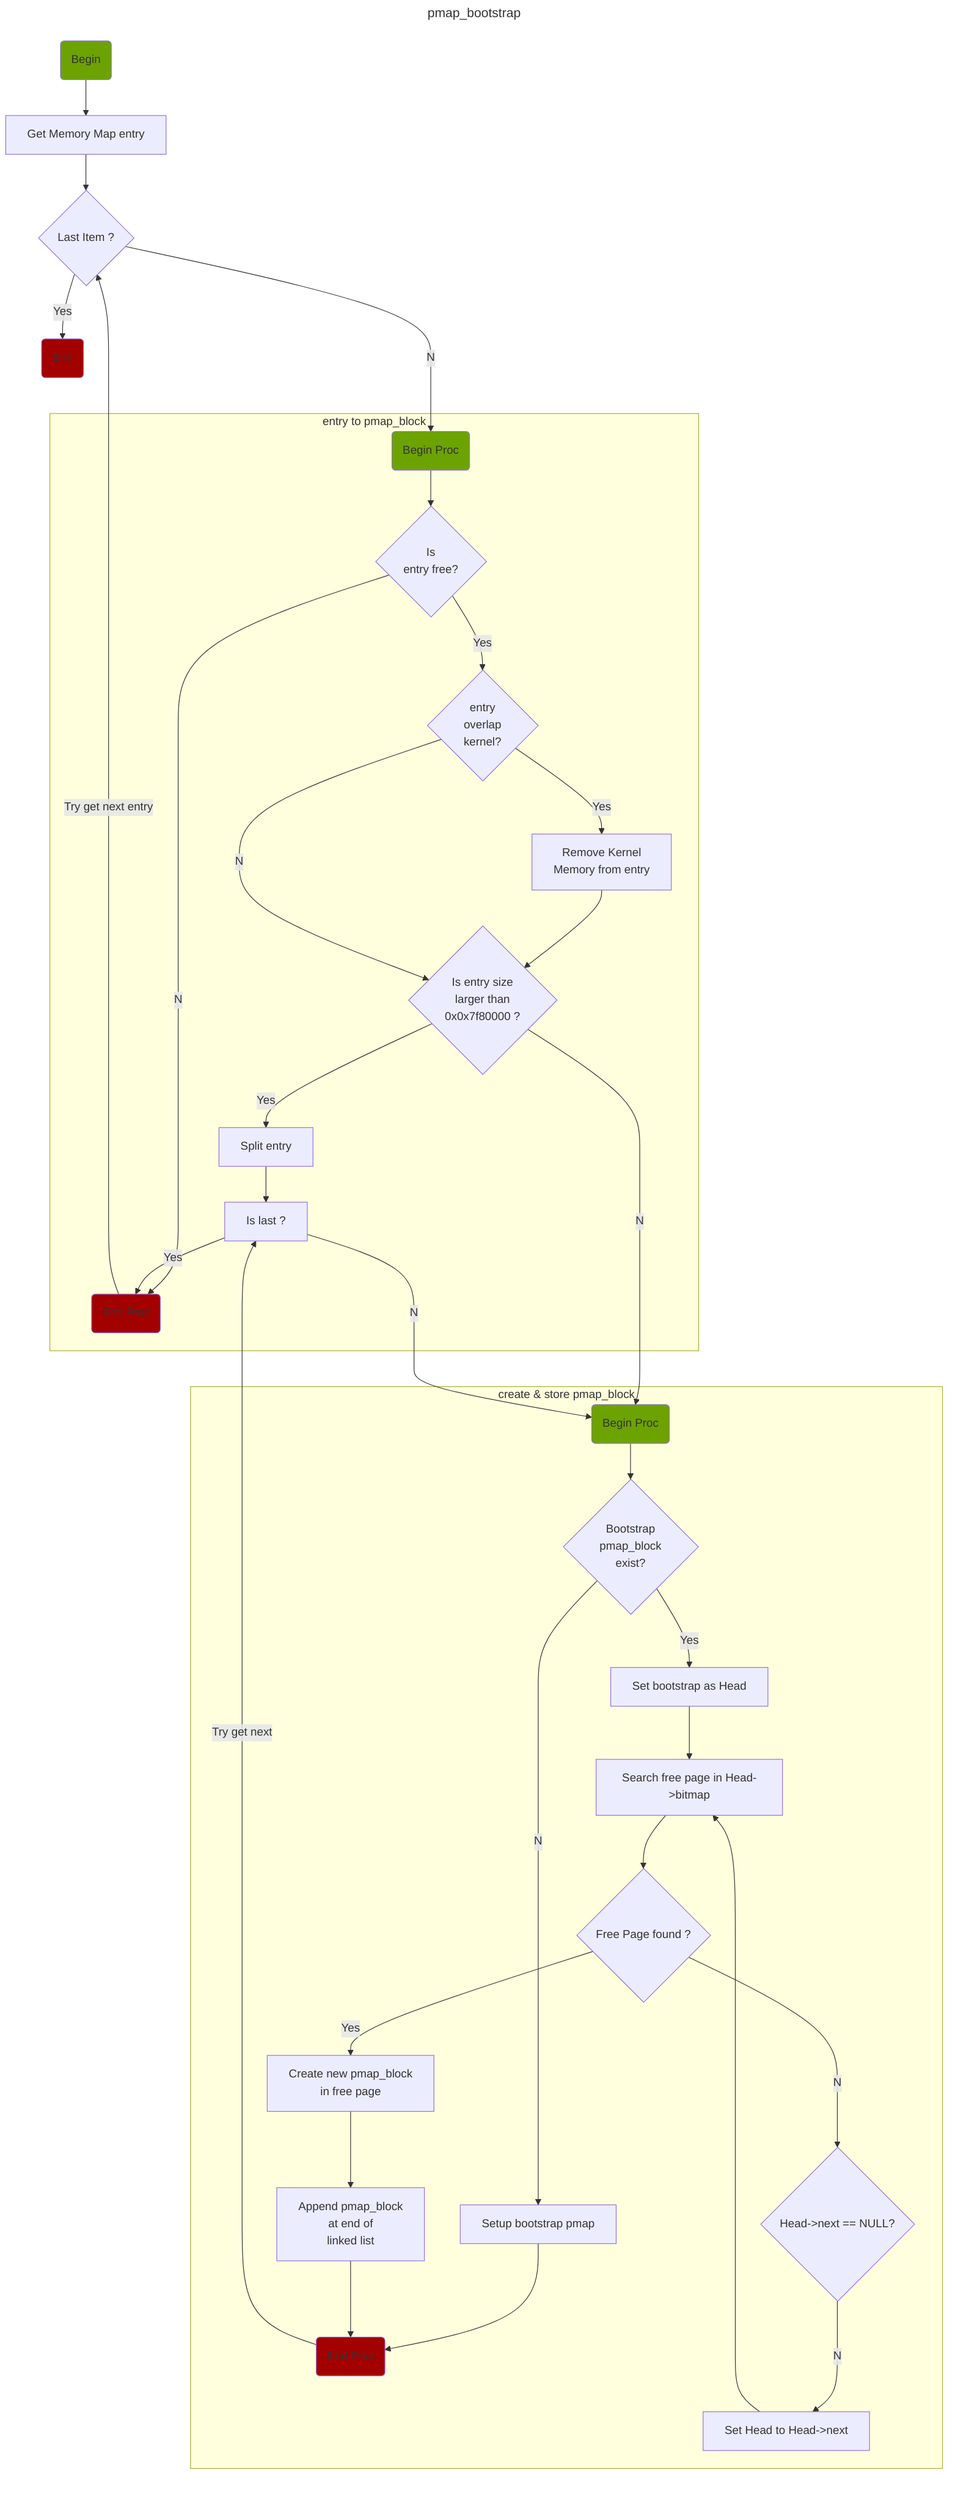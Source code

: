 ---
title: pmap_bootstrap
---
flowchart TD

R_BEGIN("Begin")
R_GETMMAP["Get Memory Map entry"]
R_MMAP_LAST{"Last Item ?"}
R_END("End")

subgraph "entry to pmap_block"
    C_BEGIN("Begin Proc")
    C_IS_FREE{"Is
    entry free?"}
    C_END("End Proc")
    C_OVERLAP_KERNEL{"entry
    overlap
    kernel?"}
    C_REMOVE_KRESERVED["Remove Kernel
    Memory from entry"]
    C_MEMORY_SIZE_EXCEED{"Is entry size
    larger than
    0x0x7f80000 ?"}
    C_MEMORY_SPLIT["Split entry"]
    C_MEMORY_LAST["Is last ?"]

    C_BEGIN-->C_IS_FREE
    C_IS_FREE--No-->C_END
    C_IS_FREE--Yes-->C_OVERLAP_KERNEL
    C_OVERLAP_KERNEL--Yes-->C_REMOVE_KRESERVED
    C_REMOVE_KRESERVED-->C_MEMORY_SIZE_EXCEED
    C_OVERLAP_KERNEL--No-->C_MEMORY_SIZE_EXCEED
    C_MEMORY_SIZE_EXCEED--Yes-->C_MEMORY_SPLIT
    C_MEMORY_SPLIT-->C_MEMORY_LAST
    C_MEMORY_LAST--Yes-->C_END

end

subgraph "create & store pmap_block"
    D_BEGIN("Begin Proc")
    D_BOOSTRAP_EXIST{"Bootstrap
    pmap_block
    exist?"}
    D_SETUP_BOOTSTRAP["Setup bootstrap pmap"]
    D_END("End Proc")
    D_SET_HEAD_BOOTSTRAP["Set bootstrap as Head"]
    D_SEARCH_FREE_PAGE["Search free page in Head->bitmap"]
    D_FREE_PAGE_FOUND{"Free Page found ?"}
    D_HEAD_NEXT_NULL{"Head->next == NULL?"}
    D_HEAD_NEXT["Set Head to Head->next"]
    D_CREATE_PMAP["Create new pmap_block
    in free page"]
    D_APPEND_PMAP["Append pmap_block
    at end of
    linked list"]

    D_BEGIN-->D_BOOSTRAP_EXIST
    D_BOOSTRAP_EXIST--No-->D_SETUP_BOOTSTRAP
    D_SETUP_BOOTSTRAP-->D_END
    D_BOOSTRAP_EXIST--Yes-->D_SET_HEAD_BOOTSTRAP
    D_SET_HEAD_BOOTSTRAP-->D_SEARCH_FREE_PAGE
    D_SEARCH_FREE_PAGE-->D_FREE_PAGE_FOUND
    D_FREE_PAGE_FOUND--No-->D_HEAD_NEXT_NULL
    D_HEAD_NEXT_NULL--No-->D_HEAD_NEXT
    D_HEAD_NEXT-->D_SEARCH_FREE_PAGE
    D_FREE_PAGE_FOUND--Yes-->D_CREATE_PMAP
    D_CREATE_PMAP-->D_APPEND_PMAP
    D_APPEND_PMAP-->D_END
end

R_BEGIN-->R_GETMMAP
R_GETMMAP-->R_MMAP_LAST
R_MMAP_LAST--Yes-->R_END

R_MMAP_LAST--No-->C_BEGIN
C_MEMORY_SIZE_EXCEED--No-->D_BEGIN
D_END--Try get next-->C_MEMORY_LAST
C_MEMORY_LAST--No-->D_BEGIN
C_END--Try get next entry-->R_MMAP_LAST


style R_BEGIN fill:#6CA300
style R_END fill:#A30000

style C_BEGIN fill:#6CA300
style C_END fill:#A30000

style D_BEGIN fill:#6CA300
style D_END fill:#A30000